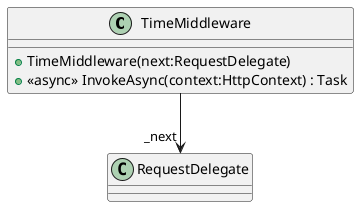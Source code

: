 @startuml
class TimeMiddleware {
    + TimeMiddleware(next:RequestDelegate)
    + <<async>> InvokeAsync(context:HttpContext) : Task
}
TimeMiddleware --> "_next" RequestDelegate
@enduml
